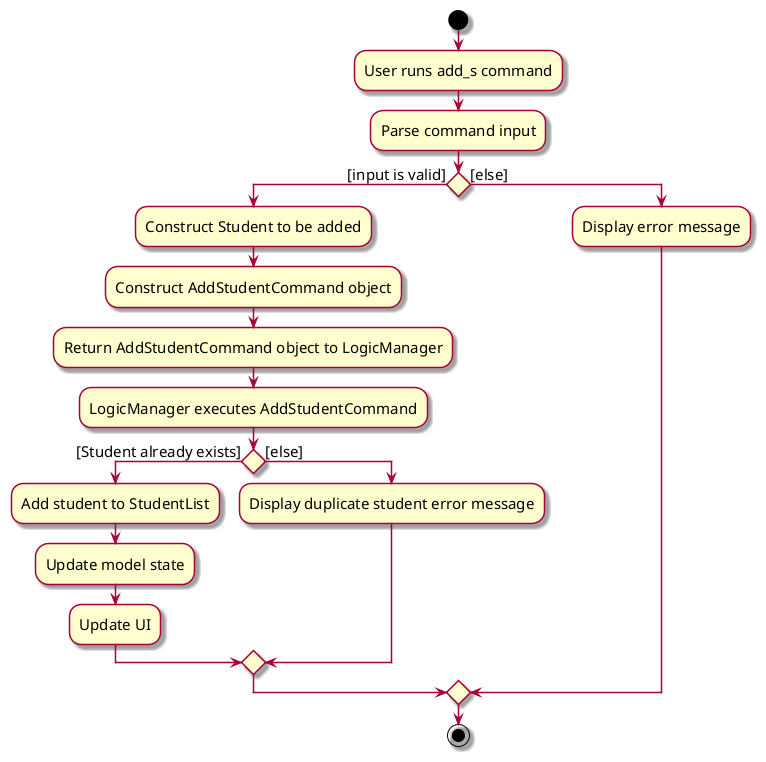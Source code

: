 @startuml
skin rose
skinparam ActivityFontSize 15
skinparam ArrowFontSize 15
start
:User runs add_s command;

:Parse command input;

if () then ([input is valid])
    :Construct Student to be added;
    :Construct AddStudentCommand object;
    :Return AddStudentCommand object to LogicManager;
    :LogicManager executes AddStudentCommand;
    if () then ([Student already exists])
        :Add student to StudentList;
        :Update model state;
        :Update UI;
    else ([else])
        :Display duplicate student error message;
    endif
else ([else])
    :Display error message;
endif

stop
@enduml